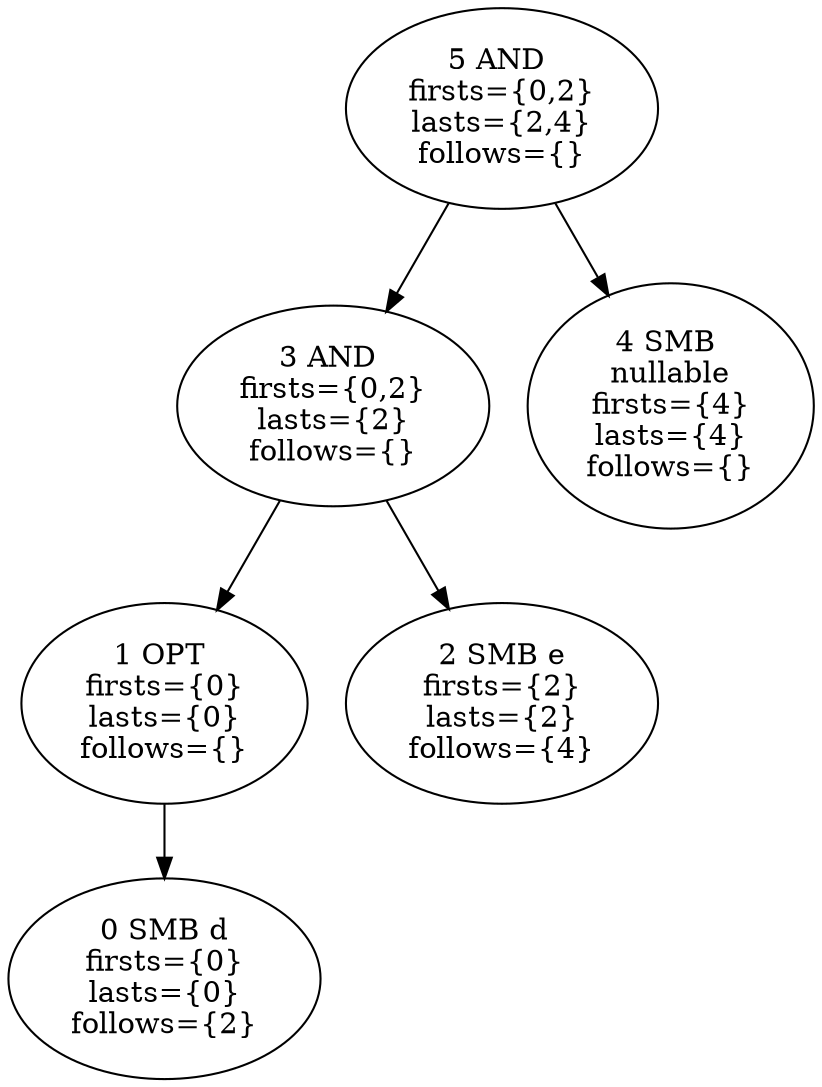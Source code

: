 digraph lalrc
{
    5 [label="5 AND \nfirsts={0,2}\nlasts={2,4}\nfollows={}"];
    3 [label="3 AND \nfirsts={0,2}\nlasts={2}\nfollows={}"];
    1 [label="1 OPT \nfirsts={0}\nlasts={0}\nfollows={}"];
    0 [label="0 SMB d\nfirsts={0}\nlasts={0}\nfollows={2}"];
    2 [label="2 SMB e\nfirsts={2}\nlasts={2}\nfollows={4}"];
    4 [label="4 SMB \nnullable\nfirsts={4}\nlasts={4}\nfollows={}"];
    
    5 -> 3;
    5 -> 4;
    3 -> 1;
    3 -> 2;
    1 -> 0;
}

